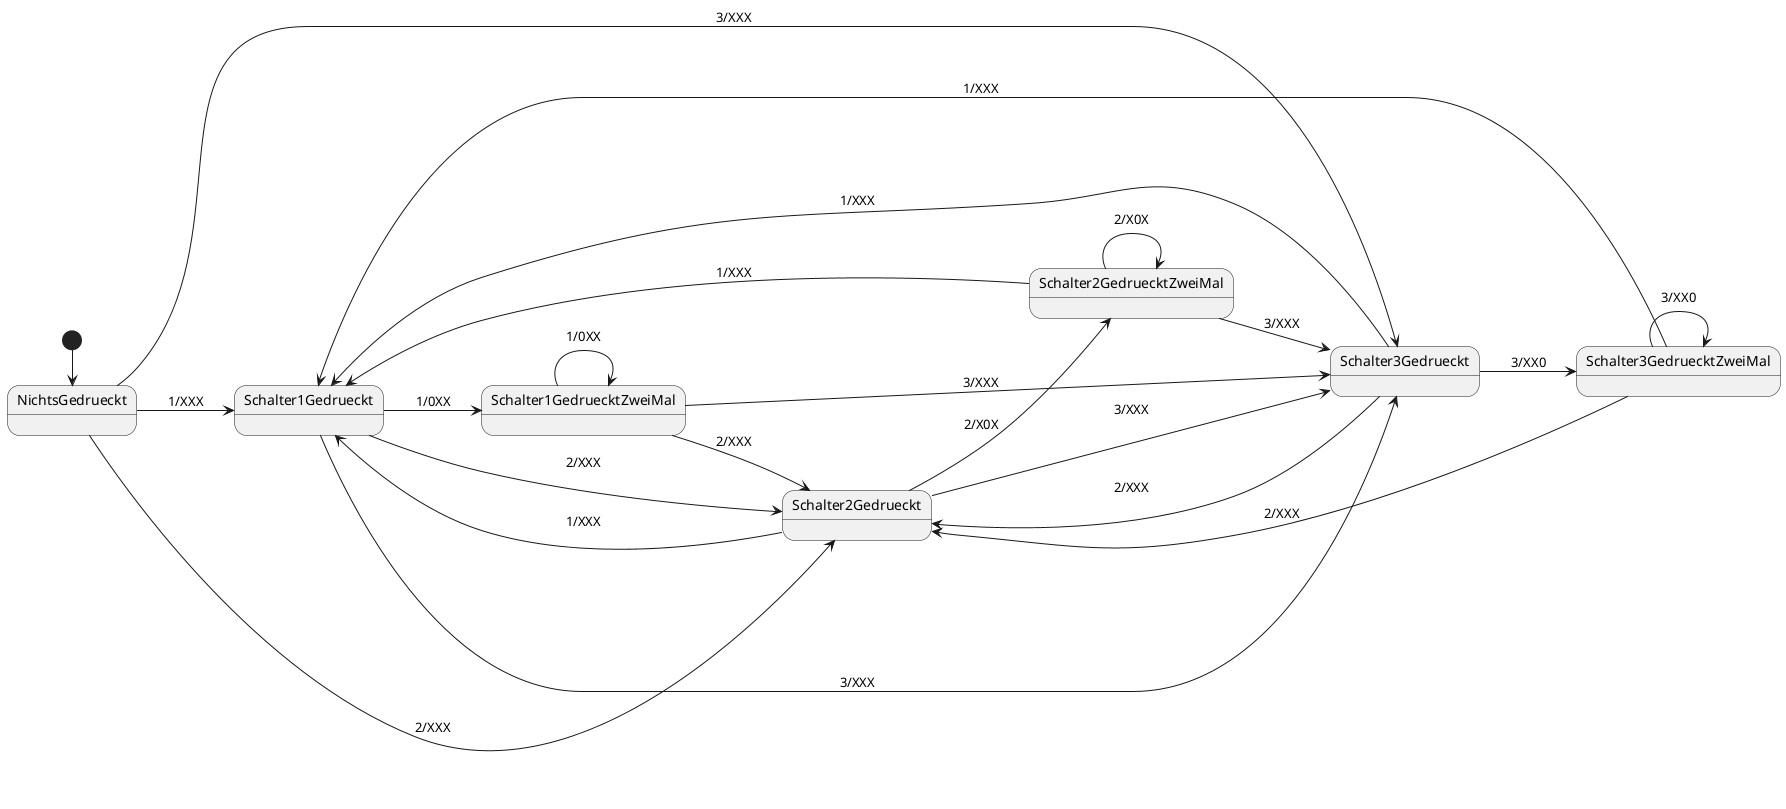@startuml Zustandsdiagramm

left to right direction

[*] -> NichtsGedrueckt
NichtsGedrueckt --> Schalter1Gedrueckt : 1/XXX
Schalter1Gedrueckt --> Schalter1GedruecktZweiMal : 1/0XX
Schalter1GedruecktZweiMal --> Schalter1GedruecktZweiMal : 1/0XX
NichtsGedrueckt --> Schalter2Gedrueckt : 2/XXX
Schalter2Gedrueckt --> Schalter2GedruecktZweiMal : 2/X0X
Schalter2GedruecktZweiMal --> Schalter2GedruecktZweiMal : 2/X0X
NichtsGedrueckt --> Schalter3Gedrueckt : 3/XXX
Schalter3Gedrueckt --> Schalter3GedruecktZweiMal : 3/XX0
Schalter3GedruecktZweiMal --> Schalter3GedruecktZweiMal : 3/XX0

Schalter1Gedrueckt --> Schalter2Gedrueckt : 2/XXX
Schalter1Gedrueckt --> Schalter3Gedrueckt : 3/XXX
Schalter2Gedrueckt --> Schalter1Gedrueckt : 1/XXX
Schalter2Gedrueckt --> Schalter3Gedrueckt : 3/XXX
Schalter3Gedrueckt --> Schalter1Gedrueckt : 1/XXX
Schalter3Gedrueckt --> Schalter2Gedrueckt : 2/XXX

Schalter1GedruecktZweiMal --> Schalter2Gedrueckt : 2/XXX
Schalter1GedruecktZweiMal --> Schalter3Gedrueckt : 3/XXX
Schalter2GedruecktZweiMal --> Schalter3Gedrueckt : 3/XXX
Schalter2GedruecktZweiMal --> Schalter1Gedrueckt : 1/XXX
Schalter3GedruecktZweiMal --> Schalter1Gedrueckt : 1/XXX
Schalter3GedruecktZweiMal --> Schalter2Gedrueckt : 2/XXX

@enduml
